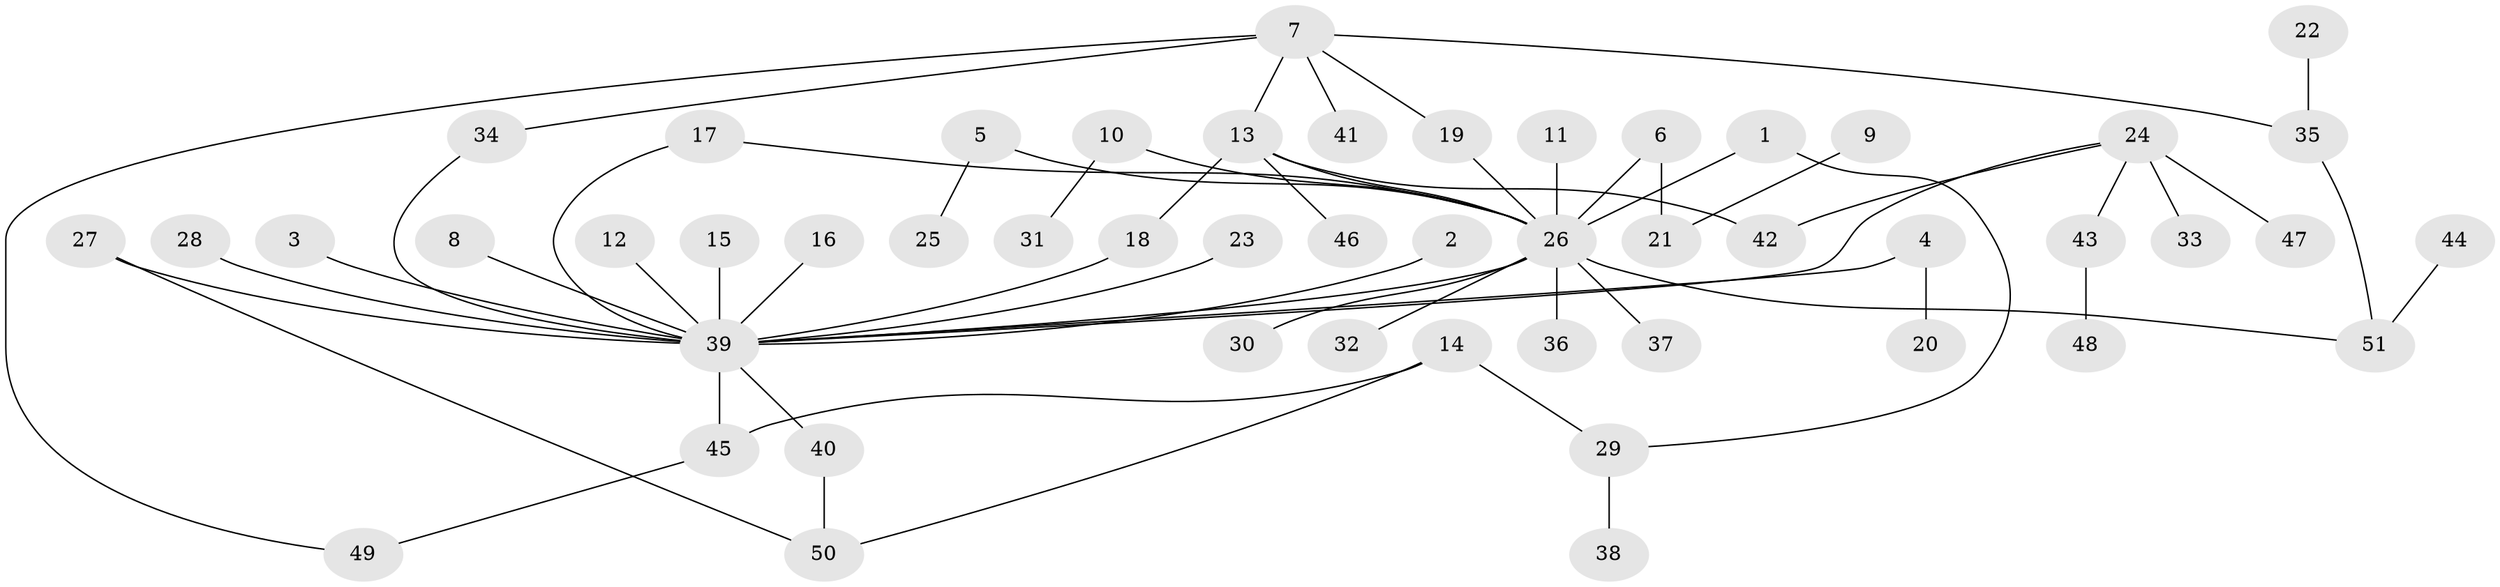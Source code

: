 // original degree distribution, {2: 0.24509803921568626, 16: 0.00980392156862745, 7: 0.00980392156862745, 5: 0.0392156862745098, 21: 0.00980392156862745, 3: 0.10784313725490197, 8: 0.00980392156862745, 1: 0.5196078431372549, 4: 0.049019607843137254}
// Generated by graph-tools (version 1.1) at 2025/01/03/09/25 03:01:44]
// undirected, 51 vertices, 60 edges
graph export_dot {
graph [start="1"]
  node [color=gray90,style=filled];
  1;
  2;
  3;
  4;
  5;
  6;
  7;
  8;
  9;
  10;
  11;
  12;
  13;
  14;
  15;
  16;
  17;
  18;
  19;
  20;
  21;
  22;
  23;
  24;
  25;
  26;
  27;
  28;
  29;
  30;
  31;
  32;
  33;
  34;
  35;
  36;
  37;
  38;
  39;
  40;
  41;
  42;
  43;
  44;
  45;
  46;
  47;
  48;
  49;
  50;
  51;
  1 -- 26 [weight=1.0];
  1 -- 29 [weight=1.0];
  2 -- 39 [weight=1.0];
  3 -- 39 [weight=1.0];
  4 -- 20 [weight=1.0];
  4 -- 39 [weight=1.0];
  5 -- 25 [weight=1.0];
  5 -- 26 [weight=1.0];
  6 -- 21 [weight=1.0];
  6 -- 26 [weight=1.0];
  7 -- 13 [weight=1.0];
  7 -- 19 [weight=1.0];
  7 -- 34 [weight=1.0];
  7 -- 35 [weight=1.0];
  7 -- 41 [weight=1.0];
  7 -- 49 [weight=1.0];
  8 -- 39 [weight=1.0];
  9 -- 21 [weight=1.0];
  10 -- 26 [weight=1.0];
  10 -- 31 [weight=1.0];
  11 -- 26 [weight=1.0];
  12 -- 39 [weight=1.0];
  13 -- 18 [weight=1.0];
  13 -- 26 [weight=1.0];
  13 -- 42 [weight=1.0];
  13 -- 46 [weight=1.0];
  14 -- 29 [weight=1.0];
  14 -- 45 [weight=1.0];
  14 -- 50 [weight=1.0];
  15 -- 39 [weight=1.0];
  16 -- 39 [weight=1.0];
  17 -- 26 [weight=1.0];
  17 -- 39 [weight=1.0];
  18 -- 39 [weight=1.0];
  19 -- 26 [weight=1.0];
  22 -- 35 [weight=1.0];
  23 -- 39 [weight=1.0];
  24 -- 33 [weight=1.0];
  24 -- 39 [weight=1.0];
  24 -- 42 [weight=1.0];
  24 -- 43 [weight=1.0];
  24 -- 47 [weight=2.0];
  26 -- 30 [weight=1.0];
  26 -- 32 [weight=1.0];
  26 -- 36 [weight=1.0];
  26 -- 37 [weight=1.0];
  26 -- 39 [weight=1.0];
  26 -- 51 [weight=1.0];
  27 -- 39 [weight=1.0];
  27 -- 50 [weight=1.0];
  28 -- 39 [weight=1.0];
  29 -- 38 [weight=1.0];
  34 -- 39 [weight=1.0];
  35 -- 51 [weight=1.0];
  39 -- 40 [weight=1.0];
  39 -- 45 [weight=2.0];
  40 -- 50 [weight=1.0];
  43 -- 48 [weight=1.0];
  44 -- 51 [weight=1.0];
  45 -- 49 [weight=1.0];
}
